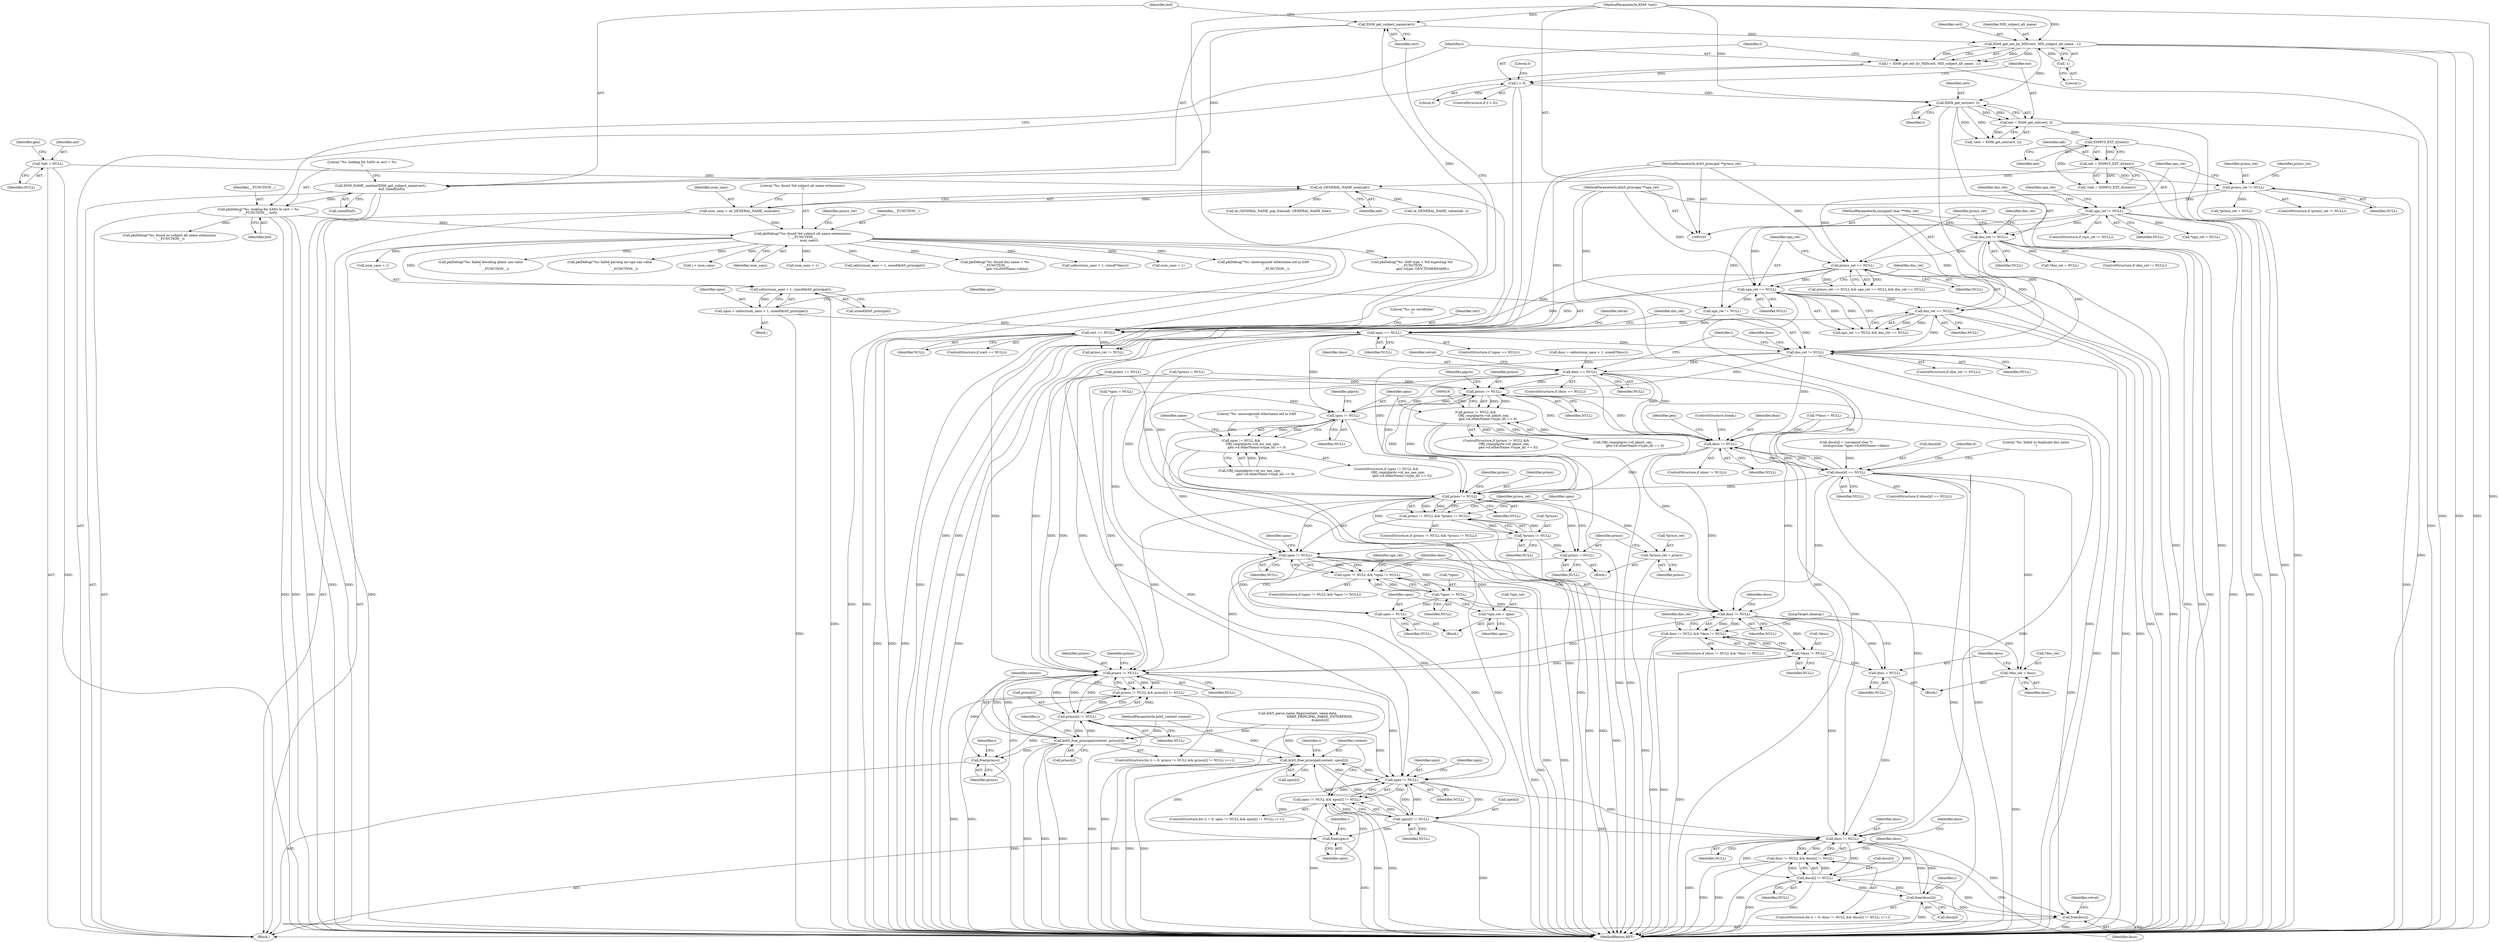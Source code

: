 digraph "0_krb5_50fe4074f188c2d4da0c421e96553acea8378db2@API" {
"1000297" [label="(Call,calloc(num_sans + 1, sizeof(krb5_principal)))"];
"1000264" [label="(Call,pkiDebug(\"%s: found %d subject alt name extension(s)\n\", __FUNCTION__,\n             num_sans))"];
"1000225" [label="(Call,pkiDebug(\"%s: looking for SANs in cert = %s\n\", __FUNCTION__, buf))"];
"1000219" [label="(Call,X509_NAME_oneline(X509_get_subject_name(cert),\n                      buf, sizeof(buf)))"];
"1000220" [label="(Call,X509_get_subject_name(cert))"];
"1000210" [label="(Call,cert == NULL)"];
"1000107" [label="(MethodParameterIn,X509 *cert)"];
"1000193" [label="(Call,princs_ret == NULL)"];
"1000168" [label="(Call,princs_ret != NULL)"];
"1000108" [label="(MethodParameterIn,krb5_principal **princs_ret)"];
"1000184" [label="(Call,dns_ret != NULL)"];
"1000110" [label="(MethodParameterIn,unsigned char ***dns_ret)"];
"1000176" [label="(Call,upn_ret != NULL)"];
"1000109" [label="(MethodParameterIn,krb5_principal **upn_ret)"];
"1000197" [label="(Call,upn_ret == NULL)"];
"1000200" [label="(Call,dns_ret == NULL)"];
"1000260" [label="(Call,num_sans = sk_GENERAL_NAME_num(ialt))"];
"1000262" [label="(Call,sk_GENERAL_NAME_num(ialt))"];
"1000251" [label="(Call,ialt = X509V3_EXT_d2i(ext))"];
"1000253" [label="(Call,X509V3_EXT_d2i(ext))"];
"1000245" [label="(Call,ext = X509_get_ext(cert, l))"];
"1000247" [label="(Call,X509_get_ext(cert, l))"];
"1000231" [label="(Call,X509_get_ext_by_NID(cert, NID_subject_alt_name, -1))"];
"1000234" [label="(Call,-1)"];
"1000237" [label="(Call,l < 0)"];
"1000229" [label="(Call,l = X509_get_ext_by_NID(cert, NID_subject_alt_name, -1))"];
"1000160" [label="(Call,*ialt = NULL)"];
"1000295" [label="(Call,upns = calloc(num_sans + 1, sizeof(krb5_principal)))"];
"1000304" [label="(Call,upns == NULL)"];
"1000313" [label="(Call,dns_ret != NULL)"];
"1000327" [label="(Call,dnss == NULL)"];
"1000397" [label="(Call,princs != NULL)"];
"1000396" [label="(Call,princs != NULL &&\n                OBJ_cmp(plgctx->id_pkinit_san,\n                        gen->d.otherName->type_id) == 0)"];
"1000448" [label="(Call,upns != NULL)"];
"1000447" [label="(Call,upns != NULL &&\n                       OBJ_cmp(plgctx->id_ms_san_upn,\n                               gen->d.otherName->type_id) == 0)"];
"1000508" [label="(Call,dnss != NULL)"];
"1000557" [label="(Call,dnss[d] == NULL)"];
"1000589" [label="(Call,princs != NULL)"];
"1000588" [label="(Call,princs != NULL && *princs != NULL)"];
"1000592" [label="(Call,*princs != NULL)"];
"1000601" [label="(Call,princs = NULL)"];
"1000644" [label="(Call,princs != NULL)"];
"1000643" [label="(Call,princs != NULL && princs[i] != NULL)"];
"1000647" [label="(Call,princs[i] != NULL)"];
"1000654" [label="(Call,krb5_free_principal(context, princs[i]))"];
"1000659" [label="(Call,free(princs))"];
"1000676" [label="(Call,krb5_free_principal(context, upns[i]))"];
"1000666" [label="(Call,upns != NULL)"];
"1000665" [label="(Call,upns != NULL && upns[i] != NULL)"];
"1000669" [label="(Call,upns[i] != NULL)"];
"1000681" [label="(Call,free(upns))"];
"1000688" [label="(Call,dnss != NULL)"];
"1000687" [label="(Call,dnss != NULL && dnss[i] != NULL)"];
"1000691" [label="(Call,dnss[i] != NULL)"];
"1000698" [label="(Call,free(dnss[i]))"];
"1000702" [label="(Call,free(dnss))"];
"1000606" [label="(Call,upns != NULL)"];
"1000605" [label="(Call,upns != NULL && *upns != NULL)"];
"1000609" [label="(Call,*upns != NULL)"];
"1000618" [label="(Call,upns = NULL)"];
"1000623" [label="(Call,dnss != NULL)"];
"1000622" [label="(Call,dnss != NULL && *dnss != NULL)"];
"1000626" [label="(Call,*dnss != NULL)"];
"1000635" [label="(Call,dnss = NULL)"];
"1000631" [label="(Call,*dns_ret = dnss)"];
"1000614" [label="(Call,*upn_ret = upns)"];
"1000597" [label="(Call,*princs_ret = princs)"];
"1000251" [label="(Call,ialt = X509V3_EXT_d2i(ext))"];
"1000509" [label="(Identifier,dnss)"];
"1000685" [label="(Identifier,i)"];
"1000693" [label="(Identifier,dnss)"];
"1000397" [label="(Call,princs != NULL)"];
"1000607" [label="(Identifier,upns)"];
"1000632" [label="(Call,*dns_ret)"];
"1000181" [label="(Identifier,upn_ret)"];
"1000170" [label="(Identifier,NULL)"];
"1000228" [label="(Identifier,buf)"];
"1000468" [label="(Identifier,name)"];
"1000403" [label="(Identifier,plgctx)"];
"1000139" [label="(Call,*upns = NULL)"];
"1000192" [label="(Call,princs_ret == NULL && upn_ret == NULL && dns_ret == NULL)"];
"1000260" [label="(Call,num_sans = sk_GENERAL_NAME_num(ialt))"];
"1000189" [label="(Identifier,dns_ret)"];
"1000249" [label="(Identifier,l)"];
"1000298" [label="(Call,num_sans + 1)"];
"1000171" [label="(Call,*princs_ret = NULL)"];
"1000169" [label="(Identifier,princs_ret)"];
"1000594" [label="(Identifier,princs)"];
"1000202" [label="(Identifier,NULL)"];
"1000611" [label="(Identifier,upns)"];
"1000220" [label="(Call,X509_get_subject_name(cert))"];
"1000212" [label="(Identifier,NULL)"];
"1000296" [label="(Identifier,upns)"];
"1000603" [label="(Identifier,NULL)"];
"1000695" [label="(Identifier,NULL)"];
"1000269" [label="(Call,princs_ret != NULL)"];
"1000326" [label="(ControlStructure,if (dnss == NULL))"];
"1000590" [label="(Identifier,princs)"];
"1000626" [label="(Call,*dnss != NULL)"];
"1000135" [label="(Call,*princs = NULL)"];
"1000477" [label="(Call,krb5_parse_name_flags(context, name.data,\n                                            KRB5_PRINCIPAL_PARSE_ENTERPRISE,\n                                            &upns[u]))"];
"1000660" [label="(Identifier,princs)"];
"1000263" [label="(Identifier,ialt)"];
"1000313" [label="(Call,dns_ret != NULL)"];
"1000201" [label="(Identifier,dns_ret)"];
"1000677" [label="(Identifier,context)"];
"1000266" [label="(Identifier,__FUNCTION__)"];
"1000186" [label="(Identifier,NULL)"];
"1000250" [label="(Call,!(ialt = X509V3_EXT_d2i(ext)))"];
"1000620" [label="(Identifier,NULL)"];
"1000350" [label="(Call,sk_GENERAL_NAME_value(ialt, i))"];
"1000162" [label="(Identifier,NULL)"];
"1000221" [label="(Identifier,cert)"];
"1000628" [label="(Identifier,dnss)"];
"1000209" [label="(ControlStructure,if (cert == NULL))"];
"1000229" [label="(Call,l = X509_get_ext_by_NID(cert, NID_subject_alt_name, -1))"];
"1000195" [label="(Identifier,NULL)"];
"1000319" [label="(Call,calloc(num_sans + 1, sizeof(*dnss)))"];
"1000226" [label="(Literal,\"%s: looking for SANs in cert = %s\n\")"];
"1000295" [label="(Call,upns = calloc(num_sans + 1, sizeof(krb5_principal)))"];
"1000606" [label="(Call,upns != NULL)"];
"1000510" [label="(Identifier,NULL)"];
"1000198" [label="(Identifier,upn_ret)"];
"1000261" [label="(Identifier,num_sans)"];
"1000252" [label="(Identifier,ialt)"];
"1000244" [label="(Call,!(ext = X509_get_ext(cert, l)))"];
"1000143" [label="(Call,**dnss = NULL)"];
"1000646" [label="(Identifier,NULL)"];
"1000699" [label="(Call,dnss[i])"];
"1000688" [label="(Call,dnss != NULL)"];
"1000282" [label="(Call,princs == NULL)"];
"1000670" [label="(Call,upns[i])"];
"1000682" [label="(Identifier,upns)"];
"1000598" [label="(Call,*princs_ret)"];
"1000569" [label="(Identifier,d)"];
"1000561" [label="(Identifier,NULL)"];
"1000291" [label="(Call,upn_ret != NULL)"];
"1000678" [label="(Call,upns[i])"];
"1000665" [label="(Call,upns != NULL && upns[i] != NULL)"];
"1000276" [label="(Call,num_sans + 1)"];
"1000332" [label="(Identifier,retval)"];
"1000599" [label="(Identifier,princs_ret)"];
"1000627" [label="(Call,*dnss)"];
"1000238" [label="(Identifier,l)"];
"1000231" [label="(Call,X509_get_ext_by_NID(cert, NID_subject_alt_name, -1))"];
"1000223" [label="(Call,sizeof(buf))"];
"1000507" [label="(ControlStructure,if (dnss != NULL))"];
"1000447" [label="(Call,upns != NULL &&\n                       OBJ_cmp(plgctx->id_ms_san_upn,\n                               gen->d.otherName->type_id) == 0)"];
"1000215" [label="(Literal,\"%s: no certificate!\n\")"];
"1000605" [label="(Call,upns != NULL && *upns != NULL)"];
"1000661" [label="(ControlStructure,for (i = 0; upns != NULL && upns[i] != NULL; i++))"];
"1000659" [label="(Call,free(princs))"];
"1000517" [label="(Identifier,gen)"];
"1000635" [label="(Call,dnss = NULL)"];
"1000690" [label="(Identifier,NULL)"];
"1000616" [label="(Identifier,upn_ret)"];
"1000634" [label="(Identifier,dnss)"];
"1000501" [label="(Call,pkiDebug(\"%s: unrecognized othername oid in SAN\n\",\n                         __FUNCTION__))"];
"1000689" [label="(Identifier,dnss)"];
"1000248" [label="(Identifier,cert)"];
"1000196" [label="(Call,upn_ret == NULL && dns_ret == NULL)"];
"1000593" [label="(Call,*princs)"];
"1000633" [label="(Identifier,dns_ret)"];
"1000698" [label="(Call,free(dnss[i]))"];
"1000160" [label="(Call,*ialt = NULL)"];
"1000669" [label="(Call,upns[i] != NULL)"];
"1000608" [label="(Identifier,NULL)"];
"1000222" [label="(Identifier,buf)"];
"1000185" [label="(Identifier,dns_ret)"];
"1000245" [label="(Call,ext = X509_get_ext(cert, l))"];
"1000247" [label="(Call,X509_get_ext(cert, l))"];
"1000588" [label="(Call,princs != NULL && *princs != NULL)"];
"1000666" [label="(Call,upns != NULL)"];
"1000502" [label="(Literal,\"%s: unrecognized othername oid in SAN\n\")"];
"1000687" [label="(Call,dnss != NULL && dnss[i] != NULL)"];
"1000253" [label="(Call,X509V3_EXT_d2i(ext))"];
"1000602" [label="(Identifier,princs)"];
"1000621" [label="(ControlStructure,if (dnss != NULL && *dnss != NULL))"];
"1000219" [label="(Call,X509_NAME_oneline(X509_get_subject_name(cert),\n                      buf, sizeof(buf)))"];
"1000676" [label="(Call,krb5_free_principal(context, upns[i]))"];
"1000619" [label="(Identifier,upns)"];
"1000111" [label="(Block,)"];
"1000622" [label="(Call,dnss != NULL && *dnss != NULL)"];
"1000683" [label="(ControlStructure,for (i = 0; dnss != NULL && dnss[i] != NULL; i++))"];
"1000264" [label="(Call,pkiDebug(\"%s: found %d subject alt name extension(s)\n\", __FUNCTION__,\n             num_sans))"];
"1000108" [label="(MethodParameterIn,krb5_principal **princs_ret)"];
"1000400" [label="(Call,OBJ_cmp(plgctx->id_pkinit_san,\n                        gen->d.otherName->type_id) == 0)"];
"1000572" [label="(ControlStructure,break;)"];
"1000564" [label="(Literal,\"%s: failed to duplicate dns name\n\")"];
"1000227" [label="(Identifier,__FUNCTION__)"];
"1000194" [label="(Identifier,princs_ret)"];
"1000655" [label="(Identifier,context)"];
"1000161" [label="(Identifier,ialt)"];
"1000591" [label="(Identifier,NULL)"];
"1000601" [label="(Call,princs = NULL)"];
"1000557" [label="(Call,dnss[d] == NULL)"];
"1000656" [label="(Call,princs[i])"];
"1000681" [label="(Call,free(upns))"];
"1000317" [label="(Call,dnss = calloc(num_sans + 1, sizeof(*dnss)))"];
"1000177" [label="(Identifier,upn_ret)"];
"1000270" [label="(Identifier,princs_ret)"];
"1000110" [label="(MethodParameterIn,unsigned char ***dns_ret)"];
"1000306" [label="(Identifier,NULL)"];
"1000236" [label="(ControlStructure,if (l < 0))"];
"1000663" [label="(Identifier,i)"];
"1000610" [label="(Call,*upns)"];
"1000636" [label="(Identifier,dnss)"];
"1000109" [label="(MethodParameterIn,krb5_principal **upn_ret)"];
"1000167" [label="(ControlStructure,if (princs_ret != NULL))"];
"1000540" [label="(Call,dnss[d] = (unsigned char *)\n                    strdup((char *)gen->d.dNSName->data))"];
"1000638" [label="(JumpTarget,cleanup:)"];
"1000667" [label="(Identifier,upns)"];
"1000623" [label="(Call,dnss != NULL)"];
"1000237" [label="(Call,l < 0)"];
"1000649" [label="(Identifier,princs)"];
"1000399" [label="(Identifier,NULL)"];
"1000265" [label="(Literal,\"%s: found %d subject alt name extension(s)\n\")"];
"1000574" [label="(Call,pkiDebug(\"%s: SAN type = %d expecting %d\n\", __FUNCTION__,\n                     gen->type, GEN_OTHERNAME))"];
"1000451" [label="(Call,OBJ_cmp(plgctx->id_ms_san_upn,\n                               gen->d.otherName->type_id) == 0)"];
"1000187" [label="(Call,*dns_ret = NULL)"];
"1000647" [label="(Call,princs[i] != NULL)"];
"1000700" [label="(Identifier,dnss)"];
"1000615" [label="(Call,*upn_ret)"];
"1000671" [label="(Identifier,upns)"];
"1000508" [label="(Call,dnss != NULL)"];
"1000631" [label="(Call,*dns_ret = dnss)"];
"1000703" [label="(Identifier,dnss)"];
"1000648" [label="(Call,princs[i])"];
"1000630" [label="(Block,)"];
"1000612" [label="(Identifier,NULL)"];
"1000183" [label="(ControlStructure,if (dns_ret != NULL))"];
"1000230" [label="(Identifier,l)"];
"1000668" [label="(Identifier,NULL)"];
"1000692" [label="(Call,dnss[i])"];
"1000637" [label="(Identifier,NULL)"];
"1000210" [label="(Call,cert == NULL)"];
"1000328" [label="(Identifier,dnss)"];
"1000256" [label="(Call,pkiDebug(\"%s: found no subject alt name extensions\n\", __FUNCTION__))"];
"1000654" [label="(Call,krb5_free_principal(context, princs[i]))"];
"1000639" [label="(ControlStructure,for (i = 0; princs != NULL && princs[i] != NULL; i++))"];
"1000651" [label="(Identifier,NULL)"];
"1000436" [label="(Call,pkiDebug(\"%s: failed decoding pkinit san value\n\",\n                             __FUNCTION__))"];
"1000614" [label="(Call,*upn_ret = upns)"];
"1000587" [label="(ControlStructure,if (princs != NULL && *princs != NULL))"];
"1000294" [label="(Block,)"];
"1000175" [label="(ControlStructure,if (upn_ret != NULL))"];
"1000235" [label="(Literal,1)"];
"1000297" [label="(Call,calloc(num_sans + 1, sizeof(krb5_principal)))"];
"1000625" [label="(Identifier,NULL)"];
"1000490" [label="(Call,pkiDebug(\"%s: failed parsing ms-upn san value\n\",\n                             __FUNCTION__))"];
"1000448" [label="(Call,upns != NULL)"];
"1000199" [label="(Identifier,NULL)"];
"1000449" [label="(Identifier,upns)"];
"1000234" [label="(Call,-1)"];
"1000395" [label="(ControlStructure,if (princs != NULL &&\n                OBJ_cmp(plgctx->id_pkinit_san,\n                        gen->d.otherName->type_id) == 0))"];
"1000675" [label="(Identifier,i)"];
"1000107" [label="(MethodParameterIn,X509 *cert)"];
"1000178" [label="(Identifier,NULL)"];
"1000556" [label="(ControlStructure,if (dnss[d] == NULL))"];
"1000592" [label="(Call,*princs != NULL)"];
"1000697" [label="(Identifier,i)"];
"1000581" [label="(Call,sk_GENERAL_NAME_pop_free(ialt, GENERAL_NAME_free))"];
"1000232" [label="(Identifier,cert)"];
"1000604" [label="(ControlStructure,if (upns != NULL && *upns != NULL))"];
"1000184" [label="(Call,dns_ret != NULL)"];
"1000104" [label="(MethodParameterIn,krb5_context context)"];
"1000262" [label="(Call,sk_GENERAL_NAME_num(ialt))"];
"1000339" [label="(Call,i < num_sans)"];
"1000246" [label="(Identifier,ext)"];
"1000558" [label="(Call,dnss[d])"];
"1000233" [label="(Identifier,NID_subject_alt_name)"];
"1000267" [label="(Identifier,num_sans)"];
"1000702" [label="(Call,free(dnss))"];
"1000617" [label="(Identifier,upns)"];
"1000673" [label="(Identifier,NULL)"];
"1000597" [label="(Call,*princs_ret = princs)"];
"1000644" [label="(Call,princs != NULL)"];
"1000312" [label="(ControlStructure,if (dns_ret != NULL))"];
"1000315" [label="(Identifier,NULL)"];
"1000179" [label="(Call,*upn_ret = NULL)"];
"1000320" [label="(Call,num_sans + 1)"];
"1000691" [label="(Call,dnss[i] != NULL)"];
"1000706" [label="(MethodReturn,RET)"];
"1000305" [label="(Identifier,upns)"];
"1000318" [label="(Identifier,dnss)"];
"1000450" [label="(Identifier,NULL)"];
"1000609" [label="(Call,*upns != NULL)"];
"1000168" [label="(Call,princs_ret != NULL)"];
"1000304" [label="(Call,upns == NULL)"];
"1000595" [label="(Identifier,NULL)"];
"1000275" [label="(Call,calloc(num_sans + 1, sizeof(krb5_principal)))"];
"1000176" [label="(Call,upn_ret != NULL)"];
"1000530" [label="(Call,pkiDebug(\"%s: found dns name = %s\n\", __FUNCTION__,\n                         gen->d.dNSName->data))"];
"1000618" [label="(Call,upns = NULL)"];
"1000303" [label="(ControlStructure,if (upns == NULL))"];
"1000197" [label="(Call,upn_ret == NULL)"];
"1000173" [label="(Identifier,princs_ret)"];
"1000329" [label="(Identifier,NULL)"];
"1000624" [label="(Identifier,dnss)"];
"1000643" [label="(Call,princs != NULL && princs[i] != NULL)"];
"1000254" [label="(Identifier,ext)"];
"1000165" [label="(Identifier,gen)"];
"1000398" [label="(Identifier,princs)"];
"1000454" [label="(Identifier,plgctx)"];
"1000225" [label="(Call,pkiDebug(\"%s: looking for SANs in cert = %s\n\", __FUNCTION__, buf))"];
"1000596" [label="(Block,)"];
"1000241" [label="(Literal,0)"];
"1000705" [label="(Identifier,retval)"];
"1000600" [label="(Identifier,princs)"];
"1000309" [label="(Identifier,retval)"];
"1000200" [label="(Call,dns_ret == NULL)"];
"1000645" [label="(Identifier,princs)"];
"1000629" [label="(Identifier,NULL)"];
"1000301" [label="(Call,sizeof(krb5_principal))"];
"1000239" [label="(Literal,0)"];
"1000589" [label="(Call,princs != NULL)"];
"1000613" [label="(Block,)"];
"1000446" [label="(ControlStructure,if (upns != NULL &&\n                       OBJ_cmp(plgctx->id_ms_san_upn,\n                               gen->d.otherName->type_id) == 0))"];
"1000314" [label="(Identifier,dns_ret)"];
"1000337" [label="(Identifier,i)"];
"1000653" [label="(Identifier,i)"];
"1000211" [label="(Identifier,cert)"];
"1000193" [label="(Call,princs_ret == NULL)"];
"1000327" [label="(Call,dnss == NULL)"];
"1000396" [label="(Call,princs != NULL &&\n                OBJ_cmp(plgctx->id_pkinit_san,\n                        gen->d.otherName->type_id) == 0)"];
"1000297" -> "1000295"  [label="AST: "];
"1000297" -> "1000301"  [label="CFG: "];
"1000298" -> "1000297"  [label="AST: "];
"1000301" -> "1000297"  [label="AST: "];
"1000295" -> "1000297"  [label="CFG: "];
"1000297" -> "1000706"  [label="DDG: "];
"1000297" -> "1000295"  [label="DDG: "];
"1000264" -> "1000297"  [label="DDG: "];
"1000264" -> "1000111"  [label="AST: "];
"1000264" -> "1000267"  [label="CFG: "];
"1000265" -> "1000264"  [label="AST: "];
"1000266" -> "1000264"  [label="AST: "];
"1000267" -> "1000264"  [label="AST: "];
"1000270" -> "1000264"  [label="CFG: "];
"1000264" -> "1000706"  [label="DDG: "];
"1000264" -> "1000706"  [label="DDG: "];
"1000225" -> "1000264"  [label="DDG: "];
"1000260" -> "1000264"  [label="DDG: "];
"1000264" -> "1000275"  [label="DDG: "];
"1000264" -> "1000276"  [label="DDG: "];
"1000264" -> "1000298"  [label="DDG: "];
"1000264" -> "1000319"  [label="DDG: "];
"1000264" -> "1000320"  [label="DDG: "];
"1000264" -> "1000339"  [label="DDG: "];
"1000264" -> "1000436"  [label="DDG: "];
"1000264" -> "1000490"  [label="DDG: "];
"1000264" -> "1000501"  [label="DDG: "];
"1000264" -> "1000530"  [label="DDG: "];
"1000264" -> "1000574"  [label="DDG: "];
"1000225" -> "1000111"  [label="AST: "];
"1000225" -> "1000228"  [label="CFG: "];
"1000226" -> "1000225"  [label="AST: "];
"1000227" -> "1000225"  [label="AST: "];
"1000228" -> "1000225"  [label="AST: "];
"1000230" -> "1000225"  [label="CFG: "];
"1000225" -> "1000706"  [label="DDG: "];
"1000225" -> "1000706"  [label="DDG: "];
"1000225" -> "1000706"  [label="DDG: "];
"1000219" -> "1000225"  [label="DDG: "];
"1000225" -> "1000256"  [label="DDG: "];
"1000219" -> "1000111"  [label="AST: "];
"1000219" -> "1000223"  [label="CFG: "];
"1000220" -> "1000219"  [label="AST: "];
"1000222" -> "1000219"  [label="AST: "];
"1000223" -> "1000219"  [label="AST: "];
"1000226" -> "1000219"  [label="CFG: "];
"1000219" -> "1000706"  [label="DDG: "];
"1000219" -> "1000706"  [label="DDG: "];
"1000220" -> "1000219"  [label="DDG: "];
"1000220" -> "1000221"  [label="CFG: "];
"1000221" -> "1000220"  [label="AST: "];
"1000222" -> "1000220"  [label="CFG: "];
"1000210" -> "1000220"  [label="DDG: "];
"1000107" -> "1000220"  [label="DDG: "];
"1000220" -> "1000231"  [label="DDG: "];
"1000210" -> "1000209"  [label="AST: "];
"1000210" -> "1000212"  [label="CFG: "];
"1000211" -> "1000210"  [label="AST: "];
"1000212" -> "1000210"  [label="AST: "];
"1000215" -> "1000210"  [label="CFG: "];
"1000221" -> "1000210"  [label="CFG: "];
"1000210" -> "1000706"  [label="DDG: "];
"1000210" -> "1000706"  [label="DDG: "];
"1000210" -> "1000706"  [label="DDG: "];
"1000107" -> "1000210"  [label="DDG: "];
"1000193" -> "1000210"  [label="DDG: "];
"1000197" -> "1000210"  [label="DDG: "];
"1000200" -> "1000210"  [label="DDG: "];
"1000210" -> "1000269"  [label="DDG: "];
"1000210" -> "1000644"  [label="DDG: "];
"1000107" -> "1000103"  [label="AST: "];
"1000107" -> "1000706"  [label="DDG: "];
"1000107" -> "1000231"  [label="DDG: "];
"1000107" -> "1000247"  [label="DDG: "];
"1000193" -> "1000192"  [label="AST: "];
"1000193" -> "1000195"  [label="CFG: "];
"1000194" -> "1000193"  [label="AST: "];
"1000195" -> "1000193"  [label="AST: "];
"1000198" -> "1000193"  [label="CFG: "];
"1000192" -> "1000193"  [label="CFG: "];
"1000193" -> "1000706"  [label="DDG: "];
"1000193" -> "1000706"  [label="DDG: "];
"1000193" -> "1000192"  [label="DDG: "];
"1000193" -> "1000192"  [label="DDG: "];
"1000168" -> "1000193"  [label="DDG: "];
"1000108" -> "1000193"  [label="DDG: "];
"1000184" -> "1000193"  [label="DDG: "];
"1000193" -> "1000197"  [label="DDG: "];
"1000193" -> "1000269"  [label="DDG: "];
"1000168" -> "1000167"  [label="AST: "];
"1000168" -> "1000170"  [label="CFG: "];
"1000169" -> "1000168"  [label="AST: "];
"1000170" -> "1000168"  [label="AST: "];
"1000173" -> "1000168"  [label="CFG: "];
"1000177" -> "1000168"  [label="CFG: "];
"1000168" -> "1000706"  [label="DDG: "];
"1000108" -> "1000168"  [label="DDG: "];
"1000168" -> "1000171"  [label="DDG: "];
"1000168" -> "1000176"  [label="DDG: "];
"1000108" -> "1000103"  [label="AST: "];
"1000108" -> "1000706"  [label="DDG: "];
"1000108" -> "1000269"  [label="DDG: "];
"1000184" -> "1000183"  [label="AST: "];
"1000184" -> "1000186"  [label="CFG: "];
"1000185" -> "1000184"  [label="AST: "];
"1000186" -> "1000184"  [label="AST: "];
"1000189" -> "1000184"  [label="CFG: "];
"1000194" -> "1000184"  [label="CFG: "];
"1000184" -> "1000706"  [label="DDG: "];
"1000184" -> "1000706"  [label="DDG: "];
"1000110" -> "1000184"  [label="DDG: "];
"1000176" -> "1000184"  [label="DDG: "];
"1000184" -> "1000187"  [label="DDG: "];
"1000184" -> "1000200"  [label="DDG: "];
"1000184" -> "1000313"  [label="DDG: "];
"1000110" -> "1000103"  [label="AST: "];
"1000110" -> "1000706"  [label="DDG: "];
"1000110" -> "1000200"  [label="DDG: "];
"1000110" -> "1000313"  [label="DDG: "];
"1000176" -> "1000175"  [label="AST: "];
"1000176" -> "1000178"  [label="CFG: "];
"1000177" -> "1000176"  [label="AST: "];
"1000178" -> "1000176"  [label="AST: "];
"1000181" -> "1000176"  [label="CFG: "];
"1000185" -> "1000176"  [label="CFG: "];
"1000176" -> "1000706"  [label="DDG: "];
"1000176" -> "1000706"  [label="DDG: "];
"1000109" -> "1000176"  [label="DDG: "];
"1000176" -> "1000179"  [label="DDG: "];
"1000176" -> "1000197"  [label="DDG: "];
"1000176" -> "1000291"  [label="DDG: "];
"1000109" -> "1000103"  [label="AST: "];
"1000109" -> "1000706"  [label="DDG: "];
"1000109" -> "1000197"  [label="DDG: "];
"1000109" -> "1000291"  [label="DDG: "];
"1000197" -> "1000196"  [label="AST: "];
"1000197" -> "1000199"  [label="CFG: "];
"1000198" -> "1000197"  [label="AST: "];
"1000199" -> "1000197"  [label="AST: "];
"1000201" -> "1000197"  [label="CFG: "];
"1000196" -> "1000197"  [label="CFG: "];
"1000197" -> "1000706"  [label="DDG: "];
"1000197" -> "1000706"  [label="DDG: "];
"1000197" -> "1000196"  [label="DDG: "];
"1000197" -> "1000196"  [label="DDG: "];
"1000197" -> "1000200"  [label="DDG: "];
"1000197" -> "1000291"  [label="DDG: "];
"1000200" -> "1000196"  [label="AST: "];
"1000200" -> "1000202"  [label="CFG: "];
"1000201" -> "1000200"  [label="AST: "];
"1000202" -> "1000200"  [label="AST: "];
"1000196" -> "1000200"  [label="CFG: "];
"1000200" -> "1000706"  [label="DDG: "];
"1000200" -> "1000706"  [label="DDG: "];
"1000200" -> "1000196"  [label="DDG: "];
"1000200" -> "1000196"  [label="DDG: "];
"1000200" -> "1000313"  [label="DDG: "];
"1000260" -> "1000111"  [label="AST: "];
"1000260" -> "1000262"  [label="CFG: "];
"1000261" -> "1000260"  [label="AST: "];
"1000262" -> "1000260"  [label="AST: "];
"1000265" -> "1000260"  [label="CFG: "];
"1000260" -> "1000706"  [label="DDG: "];
"1000262" -> "1000260"  [label="DDG: "];
"1000262" -> "1000263"  [label="CFG: "];
"1000263" -> "1000262"  [label="AST: "];
"1000262" -> "1000706"  [label="DDG: "];
"1000251" -> "1000262"  [label="DDG: "];
"1000160" -> "1000262"  [label="DDG: "];
"1000262" -> "1000350"  [label="DDG: "];
"1000262" -> "1000581"  [label="DDG: "];
"1000251" -> "1000250"  [label="AST: "];
"1000251" -> "1000253"  [label="CFG: "];
"1000252" -> "1000251"  [label="AST: "];
"1000253" -> "1000251"  [label="AST: "];
"1000250" -> "1000251"  [label="CFG: "];
"1000251" -> "1000706"  [label="DDG: "];
"1000251" -> "1000706"  [label="DDG: "];
"1000251" -> "1000250"  [label="DDG: "];
"1000253" -> "1000251"  [label="DDG: "];
"1000253" -> "1000254"  [label="CFG: "];
"1000254" -> "1000253"  [label="AST: "];
"1000253" -> "1000706"  [label="DDG: "];
"1000253" -> "1000250"  [label="DDG: "];
"1000245" -> "1000253"  [label="DDG: "];
"1000245" -> "1000244"  [label="AST: "];
"1000245" -> "1000247"  [label="CFG: "];
"1000246" -> "1000245"  [label="AST: "];
"1000247" -> "1000245"  [label="AST: "];
"1000244" -> "1000245"  [label="CFG: "];
"1000245" -> "1000706"  [label="DDG: "];
"1000245" -> "1000706"  [label="DDG: "];
"1000245" -> "1000244"  [label="DDG: "];
"1000247" -> "1000245"  [label="DDG: "];
"1000247" -> "1000245"  [label="DDG: "];
"1000247" -> "1000249"  [label="CFG: "];
"1000248" -> "1000247"  [label="AST: "];
"1000249" -> "1000247"  [label="AST: "];
"1000247" -> "1000706"  [label="DDG: "];
"1000247" -> "1000706"  [label="DDG: "];
"1000247" -> "1000244"  [label="DDG: "];
"1000247" -> "1000244"  [label="DDG: "];
"1000231" -> "1000247"  [label="DDG: "];
"1000237" -> "1000247"  [label="DDG: "];
"1000231" -> "1000229"  [label="AST: "];
"1000231" -> "1000234"  [label="CFG: "];
"1000232" -> "1000231"  [label="AST: "];
"1000233" -> "1000231"  [label="AST: "];
"1000234" -> "1000231"  [label="AST: "];
"1000229" -> "1000231"  [label="CFG: "];
"1000231" -> "1000706"  [label="DDG: "];
"1000231" -> "1000706"  [label="DDG: "];
"1000231" -> "1000706"  [label="DDG: "];
"1000231" -> "1000229"  [label="DDG: "];
"1000231" -> "1000229"  [label="DDG: "];
"1000231" -> "1000229"  [label="DDG: "];
"1000234" -> "1000231"  [label="DDG: "];
"1000234" -> "1000235"  [label="CFG: "];
"1000235" -> "1000234"  [label="AST: "];
"1000237" -> "1000236"  [label="AST: "];
"1000237" -> "1000239"  [label="CFG: "];
"1000238" -> "1000237"  [label="AST: "];
"1000239" -> "1000237"  [label="AST: "];
"1000241" -> "1000237"  [label="CFG: "];
"1000246" -> "1000237"  [label="CFG: "];
"1000237" -> "1000706"  [label="DDG: "];
"1000237" -> "1000706"  [label="DDG: "];
"1000229" -> "1000237"  [label="DDG: "];
"1000229" -> "1000111"  [label="AST: "];
"1000230" -> "1000229"  [label="AST: "];
"1000238" -> "1000229"  [label="CFG: "];
"1000229" -> "1000706"  [label="DDG: "];
"1000160" -> "1000111"  [label="AST: "];
"1000160" -> "1000162"  [label="CFG: "];
"1000161" -> "1000160"  [label="AST: "];
"1000162" -> "1000160"  [label="AST: "];
"1000165" -> "1000160"  [label="CFG: "];
"1000160" -> "1000706"  [label="DDG: "];
"1000295" -> "1000294"  [label="AST: "];
"1000296" -> "1000295"  [label="AST: "];
"1000305" -> "1000295"  [label="CFG: "];
"1000295" -> "1000706"  [label="DDG: "];
"1000295" -> "1000304"  [label="DDG: "];
"1000304" -> "1000303"  [label="AST: "];
"1000304" -> "1000306"  [label="CFG: "];
"1000305" -> "1000304"  [label="AST: "];
"1000306" -> "1000304"  [label="AST: "];
"1000309" -> "1000304"  [label="CFG: "];
"1000314" -> "1000304"  [label="CFG: "];
"1000304" -> "1000706"  [label="DDG: "];
"1000291" -> "1000304"  [label="DDG: "];
"1000304" -> "1000313"  [label="DDG: "];
"1000304" -> "1000448"  [label="DDG: "];
"1000304" -> "1000606"  [label="DDG: "];
"1000304" -> "1000644"  [label="DDG: "];
"1000304" -> "1000666"  [label="DDG: "];
"1000313" -> "1000312"  [label="AST: "];
"1000313" -> "1000315"  [label="CFG: "];
"1000314" -> "1000313"  [label="AST: "];
"1000315" -> "1000313"  [label="AST: "];
"1000318" -> "1000313"  [label="CFG: "];
"1000337" -> "1000313"  [label="CFG: "];
"1000313" -> "1000706"  [label="DDG: "];
"1000313" -> "1000706"  [label="DDG: "];
"1000291" -> "1000313"  [label="DDG: "];
"1000313" -> "1000327"  [label="DDG: "];
"1000313" -> "1000397"  [label="DDG: "];
"1000313" -> "1000508"  [label="DDG: "];
"1000313" -> "1000589"  [label="DDG: "];
"1000327" -> "1000326"  [label="AST: "];
"1000327" -> "1000329"  [label="CFG: "];
"1000328" -> "1000327"  [label="AST: "];
"1000329" -> "1000327"  [label="AST: "];
"1000332" -> "1000327"  [label="CFG: "];
"1000337" -> "1000327"  [label="CFG: "];
"1000327" -> "1000706"  [label="DDG: "];
"1000317" -> "1000327"  [label="DDG: "];
"1000327" -> "1000397"  [label="DDG: "];
"1000327" -> "1000508"  [label="DDG: "];
"1000327" -> "1000508"  [label="DDG: "];
"1000327" -> "1000589"  [label="DDG: "];
"1000327" -> "1000623"  [label="DDG: "];
"1000327" -> "1000644"  [label="DDG: "];
"1000327" -> "1000688"  [label="DDG: "];
"1000397" -> "1000396"  [label="AST: "];
"1000397" -> "1000399"  [label="CFG: "];
"1000398" -> "1000397"  [label="AST: "];
"1000399" -> "1000397"  [label="AST: "];
"1000403" -> "1000397"  [label="CFG: "];
"1000396" -> "1000397"  [label="CFG: "];
"1000397" -> "1000396"  [label="DDG: "];
"1000397" -> "1000396"  [label="DDG: "];
"1000135" -> "1000397"  [label="DDG: "];
"1000282" -> "1000397"  [label="DDG: "];
"1000448" -> "1000397"  [label="DDG: "];
"1000508" -> "1000397"  [label="DDG: "];
"1000557" -> "1000397"  [label="DDG: "];
"1000397" -> "1000448"  [label="DDG: "];
"1000397" -> "1000508"  [label="DDG: "];
"1000397" -> "1000589"  [label="DDG: "];
"1000397" -> "1000589"  [label="DDG: "];
"1000396" -> "1000395"  [label="AST: "];
"1000396" -> "1000400"  [label="CFG: "];
"1000400" -> "1000396"  [label="AST: "];
"1000416" -> "1000396"  [label="CFG: "];
"1000449" -> "1000396"  [label="CFG: "];
"1000396" -> "1000706"  [label="DDG: "];
"1000396" -> "1000706"  [label="DDG: "];
"1000400" -> "1000396"  [label="DDG: "];
"1000400" -> "1000396"  [label="DDG: "];
"1000448" -> "1000447"  [label="AST: "];
"1000448" -> "1000450"  [label="CFG: "];
"1000449" -> "1000448"  [label="AST: "];
"1000450" -> "1000448"  [label="AST: "];
"1000454" -> "1000448"  [label="CFG: "];
"1000447" -> "1000448"  [label="CFG: "];
"1000448" -> "1000447"  [label="DDG: "];
"1000448" -> "1000447"  [label="DDG: "];
"1000139" -> "1000448"  [label="DDG: "];
"1000448" -> "1000508"  [label="DDG: "];
"1000448" -> "1000589"  [label="DDG: "];
"1000448" -> "1000606"  [label="DDG: "];
"1000447" -> "1000446"  [label="AST: "];
"1000447" -> "1000451"  [label="CFG: "];
"1000451" -> "1000447"  [label="AST: "];
"1000468" -> "1000447"  [label="CFG: "];
"1000502" -> "1000447"  [label="CFG: "];
"1000447" -> "1000706"  [label="DDG: "];
"1000447" -> "1000706"  [label="DDG: "];
"1000451" -> "1000447"  [label="DDG: "];
"1000451" -> "1000447"  [label="DDG: "];
"1000508" -> "1000507"  [label="AST: "];
"1000508" -> "1000510"  [label="CFG: "];
"1000509" -> "1000508"  [label="AST: "];
"1000510" -> "1000508"  [label="AST: "];
"1000517" -> "1000508"  [label="CFG: "];
"1000572" -> "1000508"  [label="CFG: "];
"1000143" -> "1000508"  [label="DDG: "];
"1000557" -> "1000508"  [label="DDG: "];
"1000557" -> "1000508"  [label="DDG: "];
"1000508" -> "1000557"  [label="DDG: "];
"1000508" -> "1000557"  [label="DDG: "];
"1000508" -> "1000589"  [label="DDG: "];
"1000508" -> "1000623"  [label="DDG: "];
"1000557" -> "1000556"  [label="AST: "];
"1000557" -> "1000561"  [label="CFG: "];
"1000558" -> "1000557"  [label="AST: "];
"1000561" -> "1000557"  [label="AST: "];
"1000564" -> "1000557"  [label="CFG: "];
"1000569" -> "1000557"  [label="CFG: "];
"1000557" -> "1000706"  [label="DDG: "];
"1000557" -> "1000706"  [label="DDG: "];
"1000540" -> "1000557"  [label="DDG: "];
"1000557" -> "1000589"  [label="DDG: "];
"1000557" -> "1000623"  [label="DDG: "];
"1000557" -> "1000631"  [label="DDG: "];
"1000557" -> "1000688"  [label="DDG: "];
"1000557" -> "1000702"  [label="DDG: "];
"1000589" -> "1000588"  [label="AST: "];
"1000589" -> "1000591"  [label="CFG: "];
"1000590" -> "1000589"  [label="AST: "];
"1000591" -> "1000589"  [label="AST: "];
"1000594" -> "1000589"  [label="CFG: "];
"1000588" -> "1000589"  [label="CFG: "];
"1000589" -> "1000588"  [label="DDG: "];
"1000589" -> "1000588"  [label="DDG: "];
"1000135" -> "1000589"  [label="DDG: "];
"1000282" -> "1000589"  [label="DDG: "];
"1000589" -> "1000592"  [label="DDG: "];
"1000589" -> "1000597"  [label="DDG: "];
"1000589" -> "1000601"  [label="DDG: "];
"1000589" -> "1000606"  [label="DDG: "];
"1000589" -> "1000644"  [label="DDG: "];
"1000588" -> "1000587"  [label="AST: "];
"1000588" -> "1000592"  [label="CFG: "];
"1000592" -> "1000588"  [label="AST: "];
"1000599" -> "1000588"  [label="CFG: "];
"1000607" -> "1000588"  [label="CFG: "];
"1000588" -> "1000706"  [label="DDG: "];
"1000588" -> "1000706"  [label="DDG: "];
"1000592" -> "1000588"  [label="DDG: "];
"1000592" -> "1000588"  [label="DDG: "];
"1000592" -> "1000595"  [label="CFG: "];
"1000593" -> "1000592"  [label="AST: "];
"1000595" -> "1000592"  [label="AST: "];
"1000592" -> "1000706"  [label="DDG: "];
"1000592" -> "1000601"  [label="DDG: "];
"1000592" -> "1000606"  [label="DDG: "];
"1000601" -> "1000596"  [label="AST: "];
"1000601" -> "1000603"  [label="CFG: "];
"1000602" -> "1000601"  [label="AST: "];
"1000603" -> "1000601"  [label="AST: "];
"1000607" -> "1000601"  [label="CFG: "];
"1000601" -> "1000644"  [label="DDG: "];
"1000644" -> "1000643"  [label="AST: "];
"1000644" -> "1000646"  [label="CFG: "];
"1000645" -> "1000644"  [label="AST: "];
"1000646" -> "1000644"  [label="AST: "];
"1000649" -> "1000644"  [label="CFG: "];
"1000643" -> "1000644"  [label="CFG: "];
"1000644" -> "1000643"  [label="DDG: "];
"1000644" -> "1000643"  [label="DDG: "];
"1000654" -> "1000644"  [label="DDG: "];
"1000135" -> "1000644"  [label="DDG: "];
"1000282" -> "1000644"  [label="DDG: "];
"1000282" -> "1000644"  [label="DDG: "];
"1000623" -> "1000644"  [label="DDG: "];
"1000647" -> "1000644"  [label="DDG: "];
"1000626" -> "1000644"  [label="DDG: "];
"1000644" -> "1000647"  [label="DDG: "];
"1000644" -> "1000647"  [label="DDG: "];
"1000644" -> "1000654"  [label="DDG: "];
"1000644" -> "1000659"  [label="DDG: "];
"1000644" -> "1000666"  [label="DDG: "];
"1000643" -> "1000639"  [label="AST: "];
"1000643" -> "1000647"  [label="CFG: "];
"1000647" -> "1000643"  [label="AST: "];
"1000655" -> "1000643"  [label="CFG: "];
"1000660" -> "1000643"  [label="CFG: "];
"1000643" -> "1000706"  [label="DDG: "];
"1000643" -> "1000706"  [label="DDG: "];
"1000643" -> "1000706"  [label="DDG: "];
"1000647" -> "1000643"  [label="DDG: "];
"1000647" -> "1000643"  [label="DDG: "];
"1000647" -> "1000651"  [label="CFG: "];
"1000648" -> "1000647"  [label="AST: "];
"1000651" -> "1000647"  [label="AST: "];
"1000647" -> "1000706"  [label="DDG: "];
"1000654" -> "1000647"  [label="DDG: "];
"1000647" -> "1000654"  [label="DDG: "];
"1000647" -> "1000659"  [label="DDG: "];
"1000647" -> "1000666"  [label="DDG: "];
"1000654" -> "1000639"  [label="AST: "];
"1000654" -> "1000656"  [label="CFG: "];
"1000655" -> "1000654"  [label="AST: "];
"1000656" -> "1000654"  [label="AST: "];
"1000653" -> "1000654"  [label="CFG: "];
"1000654" -> "1000706"  [label="DDG: "];
"1000654" -> "1000706"  [label="DDG: "];
"1000654" -> "1000706"  [label="DDG: "];
"1000477" -> "1000654"  [label="DDG: "];
"1000104" -> "1000654"  [label="DDG: "];
"1000654" -> "1000659"  [label="DDG: "];
"1000654" -> "1000676"  [label="DDG: "];
"1000659" -> "1000111"  [label="AST: "];
"1000659" -> "1000660"  [label="CFG: "];
"1000660" -> "1000659"  [label="AST: "];
"1000663" -> "1000659"  [label="CFG: "];
"1000659" -> "1000706"  [label="DDG: "];
"1000676" -> "1000661"  [label="AST: "];
"1000676" -> "1000678"  [label="CFG: "];
"1000677" -> "1000676"  [label="AST: "];
"1000678" -> "1000676"  [label="AST: "];
"1000675" -> "1000676"  [label="CFG: "];
"1000676" -> "1000706"  [label="DDG: "];
"1000676" -> "1000706"  [label="DDG: "];
"1000676" -> "1000706"  [label="DDG: "];
"1000676" -> "1000666"  [label="DDG: "];
"1000676" -> "1000669"  [label="DDG: "];
"1000477" -> "1000676"  [label="DDG: "];
"1000104" -> "1000676"  [label="DDG: "];
"1000669" -> "1000676"  [label="DDG: "];
"1000666" -> "1000676"  [label="DDG: "];
"1000676" -> "1000681"  [label="DDG: "];
"1000666" -> "1000665"  [label="AST: "];
"1000666" -> "1000668"  [label="CFG: "];
"1000667" -> "1000666"  [label="AST: "];
"1000668" -> "1000666"  [label="AST: "];
"1000671" -> "1000666"  [label="CFG: "];
"1000665" -> "1000666"  [label="CFG: "];
"1000666" -> "1000665"  [label="DDG: "];
"1000666" -> "1000665"  [label="DDG: "];
"1000606" -> "1000666"  [label="DDG: "];
"1000139" -> "1000666"  [label="DDG: "];
"1000618" -> "1000666"  [label="DDG: "];
"1000669" -> "1000666"  [label="DDG: "];
"1000666" -> "1000669"  [label="DDG: "];
"1000666" -> "1000669"  [label="DDG: "];
"1000666" -> "1000681"  [label="DDG: "];
"1000666" -> "1000688"  [label="DDG: "];
"1000665" -> "1000661"  [label="AST: "];
"1000665" -> "1000669"  [label="CFG: "];
"1000669" -> "1000665"  [label="AST: "];
"1000677" -> "1000665"  [label="CFG: "];
"1000682" -> "1000665"  [label="CFG: "];
"1000665" -> "1000706"  [label="DDG: "];
"1000665" -> "1000706"  [label="DDG: "];
"1000665" -> "1000706"  [label="DDG: "];
"1000669" -> "1000665"  [label="DDG: "];
"1000669" -> "1000665"  [label="DDG: "];
"1000669" -> "1000673"  [label="CFG: "];
"1000670" -> "1000669"  [label="AST: "];
"1000673" -> "1000669"  [label="AST: "];
"1000669" -> "1000706"  [label="DDG: "];
"1000669" -> "1000681"  [label="DDG: "];
"1000669" -> "1000688"  [label="DDG: "];
"1000681" -> "1000111"  [label="AST: "];
"1000681" -> "1000682"  [label="CFG: "];
"1000682" -> "1000681"  [label="AST: "];
"1000685" -> "1000681"  [label="CFG: "];
"1000681" -> "1000706"  [label="DDG: "];
"1000688" -> "1000687"  [label="AST: "];
"1000688" -> "1000690"  [label="CFG: "];
"1000689" -> "1000688"  [label="AST: "];
"1000690" -> "1000688"  [label="AST: "];
"1000693" -> "1000688"  [label="CFG: "];
"1000687" -> "1000688"  [label="CFG: "];
"1000688" -> "1000706"  [label="DDG: "];
"1000688" -> "1000687"  [label="DDG: "];
"1000688" -> "1000687"  [label="DDG: "];
"1000623" -> "1000688"  [label="DDG: "];
"1000635" -> "1000688"  [label="DDG: "];
"1000143" -> "1000688"  [label="DDG: "];
"1000698" -> "1000688"  [label="DDG: "];
"1000691" -> "1000688"  [label="DDG: "];
"1000688" -> "1000691"  [label="DDG: "];
"1000688" -> "1000691"  [label="DDG: "];
"1000688" -> "1000698"  [label="DDG: "];
"1000688" -> "1000702"  [label="DDG: "];
"1000687" -> "1000683"  [label="AST: "];
"1000687" -> "1000691"  [label="CFG: "];
"1000691" -> "1000687"  [label="AST: "];
"1000700" -> "1000687"  [label="CFG: "];
"1000703" -> "1000687"  [label="CFG: "];
"1000687" -> "1000706"  [label="DDG: "];
"1000687" -> "1000706"  [label="DDG: "];
"1000687" -> "1000706"  [label="DDG: "];
"1000691" -> "1000687"  [label="DDG: "];
"1000691" -> "1000687"  [label="DDG: "];
"1000691" -> "1000695"  [label="CFG: "];
"1000692" -> "1000691"  [label="AST: "];
"1000695" -> "1000691"  [label="AST: "];
"1000691" -> "1000706"  [label="DDG: "];
"1000691" -> "1000706"  [label="DDG: "];
"1000698" -> "1000691"  [label="DDG: "];
"1000691" -> "1000698"  [label="DDG: "];
"1000691" -> "1000702"  [label="DDG: "];
"1000698" -> "1000683"  [label="AST: "];
"1000698" -> "1000699"  [label="CFG: "];
"1000699" -> "1000698"  [label="AST: "];
"1000697" -> "1000698"  [label="CFG: "];
"1000698" -> "1000706"  [label="DDG: "];
"1000698" -> "1000702"  [label="DDG: "];
"1000702" -> "1000111"  [label="AST: "];
"1000702" -> "1000703"  [label="CFG: "];
"1000703" -> "1000702"  [label="AST: "];
"1000705" -> "1000702"  [label="CFG: "];
"1000702" -> "1000706"  [label="DDG: "];
"1000606" -> "1000605"  [label="AST: "];
"1000606" -> "1000608"  [label="CFG: "];
"1000607" -> "1000606"  [label="AST: "];
"1000608" -> "1000606"  [label="AST: "];
"1000611" -> "1000606"  [label="CFG: "];
"1000605" -> "1000606"  [label="CFG: "];
"1000606" -> "1000605"  [label="DDG: "];
"1000606" -> "1000605"  [label="DDG: "];
"1000139" -> "1000606"  [label="DDG: "];
"1000606" -> "1000609"  [label="DDG: "];
"1000606" -> "1000614"  [label="DDG: "];
"1000606" -> "1000618"  [label="DDG: "];
"1000606" -> "1000623"  [label="DDG: "];
"1000605" -> "1000604"  [label="AST: "];
"1000605" -> "1000609"  [label="CFG: "];
"1000609" -> "1000605"  [label="AST: "];
"1000616" -> "1000605"  [label="CFG: "];
"1000624" -> "1000605"  [label="CFG: "];
"1000605" -> "1000706"  [label="DDG: "];
"1000605" -> "1000706"  [label="DDG: "];
"1000609" -> "1000605"  [label="DDG: "];
"1000609" -> "1000605"  [label="DDG: "];
"1000609" -> "1000612"  [label="CFG: "];
"1000610" -> "1000609"  [label="AST: "];
"1000612" -> "1000609"  [label="AST: "];
"1000609" -> "1000706"  [label="DDG: "];
"1000609" -> "1000618"  [label="DDG: "];
"1000609" -> "1000623"  [label="DDG: "];
"1000618" -> "1000613"  [label="AST: "];
"1000618" -> "1000620"  [label="CFG: "];
"1000619" -> "1000618"  [label="AST: "];
"1000620" -> "1000618"  [label="AST: "];
"1000624" -> "1000618"  [label="CFG: "];
"1000623" -> "1000622"  [label="AST: "];
"1000623" -> "1000625"  [label="CFG: "];
"1000624" -> "1000623"  [label="AST: "];
"1000625" -> "1000623"  [label="AST: "];
"1000628" -> "1000623"  [label="CFG: "];
"1000622" -> "1000623"  [label="CFG: "];
"1000623" -> "1000622"  [label="DDG: "];
"1000623" -> "1000622"  [label="DDG: "];
"1000143" -> "1000623"  [label="DDG: "];
"1000623" -> "1000626"  [label="DDG: "];
"1000623" -> "1000631"  [label="DDG: "];
"1000623" -> "1000635"  [label="DDG: "];
"1000622" -> "1000621"  [label="AST: "];
"1000622" -> "1000626"  [label="CFG: "];
"1000626" -> "1000622"  [label="AST: "];
"1000633" -> "1000622"  [label="CFG: "];
"1000638" -> "1000622"  [label="CFG: "];
"1000622" -> "1000706"  [label="DDG: "];
"1000622" -> "1000706"  [label="DDG: "];
"1000626" -> "1000622"  [label="DDG: "];
"1000626" -> "1000622"  [label="DDG: "];
"1000626" -> "1000629"  [label="CFG: "];
"1000627" -> "1000626"  [label="AST: "];
"1000629" -> "1000626"  [label="AST: "];
"1000626" -> "1000706"  [label="DDG: "];
"1000626" -> "1000635"  [label="DDG: "];
"1000635" -> "1000630"  [label="AST: "];
"1000635" -> "1000637"  [label="CFG: "];
"1000636" -> "1000635"  [label="AST: "];
"1000637" -> "1000635"  [label="AST: "];
"1000638" -> "1000635"  [label="CFG: "];
"1000631" -> "1000630"  [label="AST: "];
"1000631" -> "1000634"  [label="CFG: "];
"1000632" -> "1000631"  [label="AST: "];
"1000634" -> "1000631"  [label="AST: "];
"1000636" -> "1000631"  [label="CFG: "];
"1000631" -> "1000706"  [label="DDG: "];
"1000614" -> "1000613"  [label="AST: "];
"1000614" -> "1000617"  [label="CFG: "];
"1000615" -> "1000614"  [label="AST: "];
"1000617" -> "1000614"  [label="AST: "];
"1000619" -> "1000614"  [label="CFG: "];
"1000614" -> "1000706"  [label="DDG: "];
"1000597" -> "1000596"  [label="AST: "];
"1000597" -> "1000600"  [label="CFG: "];
"1000598" -> "1000597"  [label="AST: "];
"1000600" -> "1000597"  [label="AST: "];
"1000602" -> "1000597"  [label="CFG: "];
"1000597" -> "1000706"  [label="DDG: "];
}
